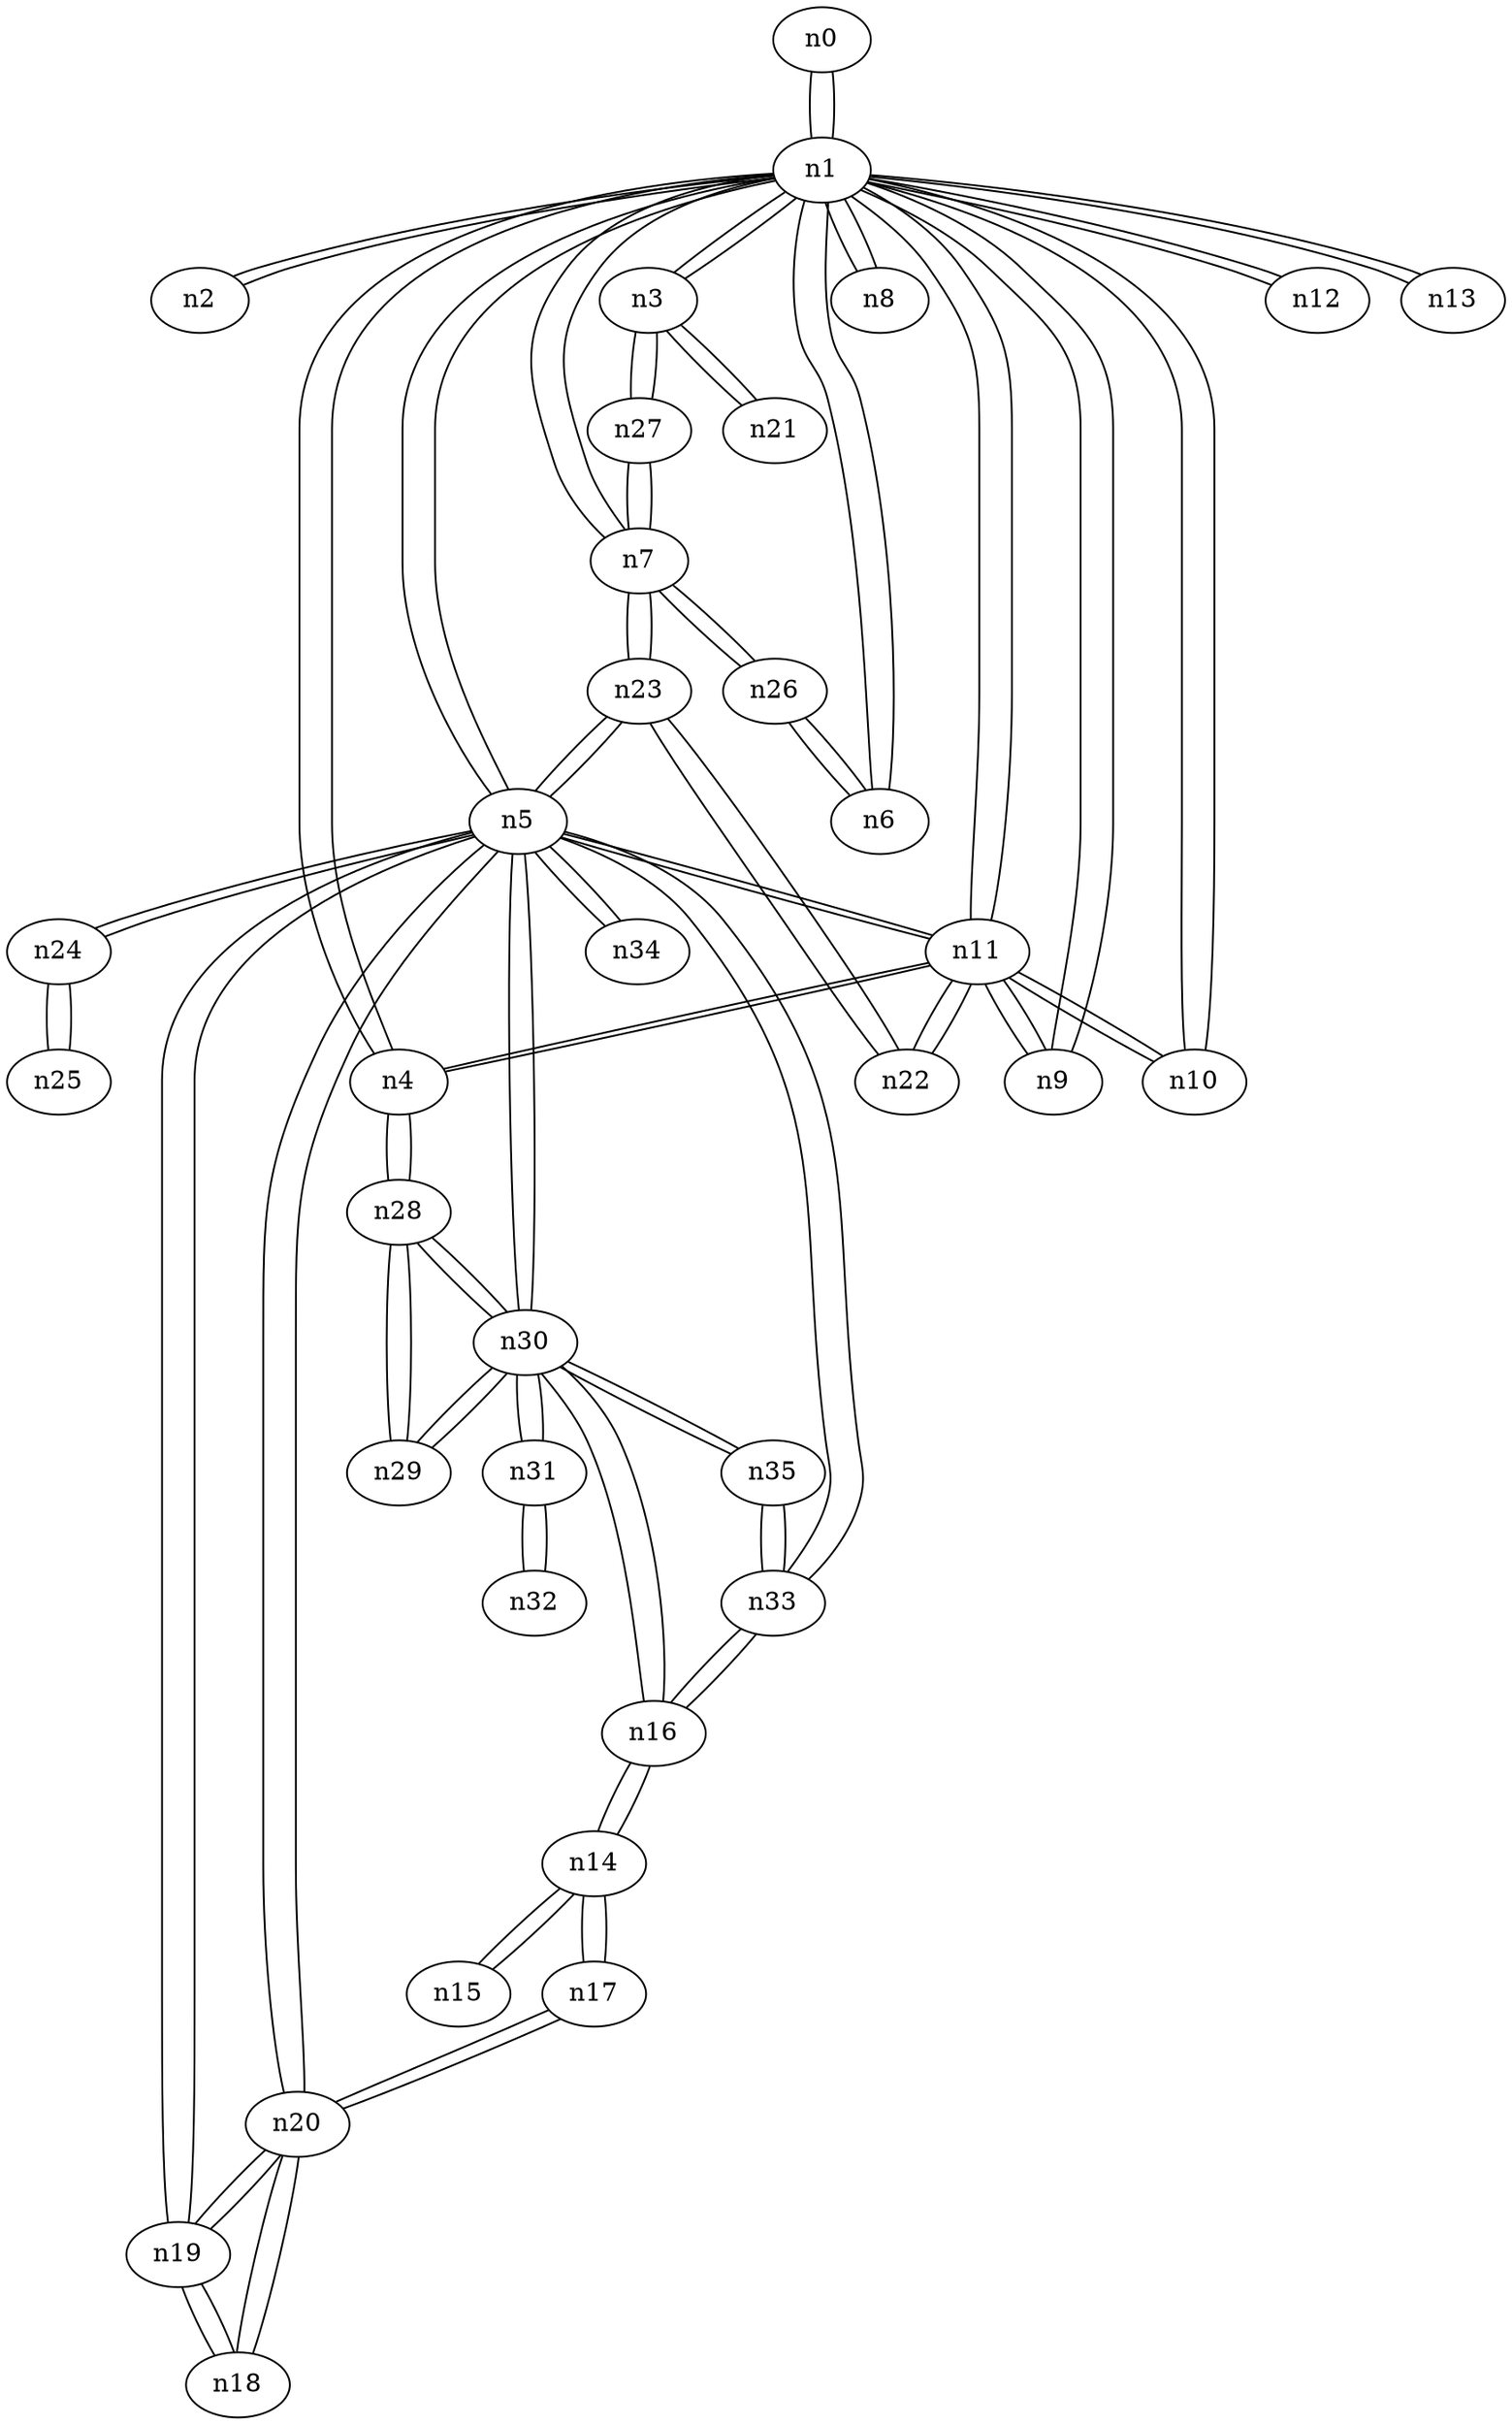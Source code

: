 graph "G" {
"n0" -- "n1"; 
"n2" -- "n1"; 
"n1" -- "n0"; 
"n1" -- "n3"; 
"n1" -- "n4"; 
"n1" -- "n5"; 
"n1" -- "n6"; 
"n1" -- "n7"; 
"n1" -- "n8"; 
"n1" -- "n2"; 
"n1" -- "n9"; 
"n1" -- "n10"; 
"n1" -- "n11"; 
"n1" -- "n12"; 
"n1" -- "n13"; 
"n13" -- "n1"; 
"n14" -- "n15"; 
"n14" -- "n16"; 
"n14" -- "n17"; 
"n18" -- "n19"; 
"n18" -- "n20"; 
"n21" -- "n3"; 
"n22" -- "n11"; 
"n22" -- "n23"; 
"n10" -- "n11"; 
"n10" -- "n1"; 
"n24" -- "n25"; 
"n24" -- "n5"; 
"n17" -- "n20"; 
"n17" -- "n14"; 
"n6" -- "n26"; 
"n6" -- "n1"; 
"n3" -- "n21"; 
"n3" -- "n1"; 
"n3" -- "n27"; 
"n9" -- "n11"; 
"n9" -- "n1"; 
"n12" -- "n1"; 
"n25" -- "n24"; 
"n28" -- "n4"; 
"n28" -- "n29"; 
"n28" -- "n30"; 
"n31" -- "n32"; 
"n31" -- "n30"; 
"n19" -- "n18"; 
"n19" -- "n5"; 
"n19" -- "n20"; 
"n5" -- "n19"; 
"n5" -- "n1"; 
"n5" -- "n20"; 
"n5" -- "n33"; 
"n5" -- "n34"; 
"n5" -- "n24"; 
"n5" -- "n23"; 
"n5" -- "n11"; 
"n5" -- "n30"; 
"n27" -- "n3"; 
"n27" -- "n7"; 
"n4" -- "n11"; 
"n4" -- "n28"; 
"n4" -- "n1"; 
"n8" -- "n1"; 
"n16" -- "n33"; 
"n16" -- "n30"; 
"n16" -- "n14"; 
"n20" -- "n19"; 
"n20" -- "n18"; 
"n20" -- "n5"; 
"n20" -- "n17"; 
"n35" -- "n33"; 
"n35" -- "n30"; 
"n26" -- "n6"; 
"n26" -- "n7"; 
"n30" -- "n5"; 
"n30" -- "n35"; 
"n30" -- "n29"; 
"n30" -- "n28"; 
"n30" -- "n16"; 
"n30" -- "n31"; 
"n33" -- "n5"; 
"n33" -- "n35"; 
"n33" -- "n16"; 
"n34" -- "n5"; 
"n15" -- "n14"; 
"n29" -- "n28"; 
"n29" -- "n30"; 
"n32" -- "n31"; 
"n7" -- "n23"; 
"n7" -- "n26"; 
"n7" -- "n1"; 
"n7" -- "n27"; 
"n11" -- "n4"; 
"n11" -- "n5"; 
"n11" -- "n9"; 
"n11" -- "n10"; 
"n11" -- "n22"; 
"n11" -- "n1"; 
"n23" -- "n5"; 
"n23" -- "n7"; 
"n23" -- "n22"; 
}
